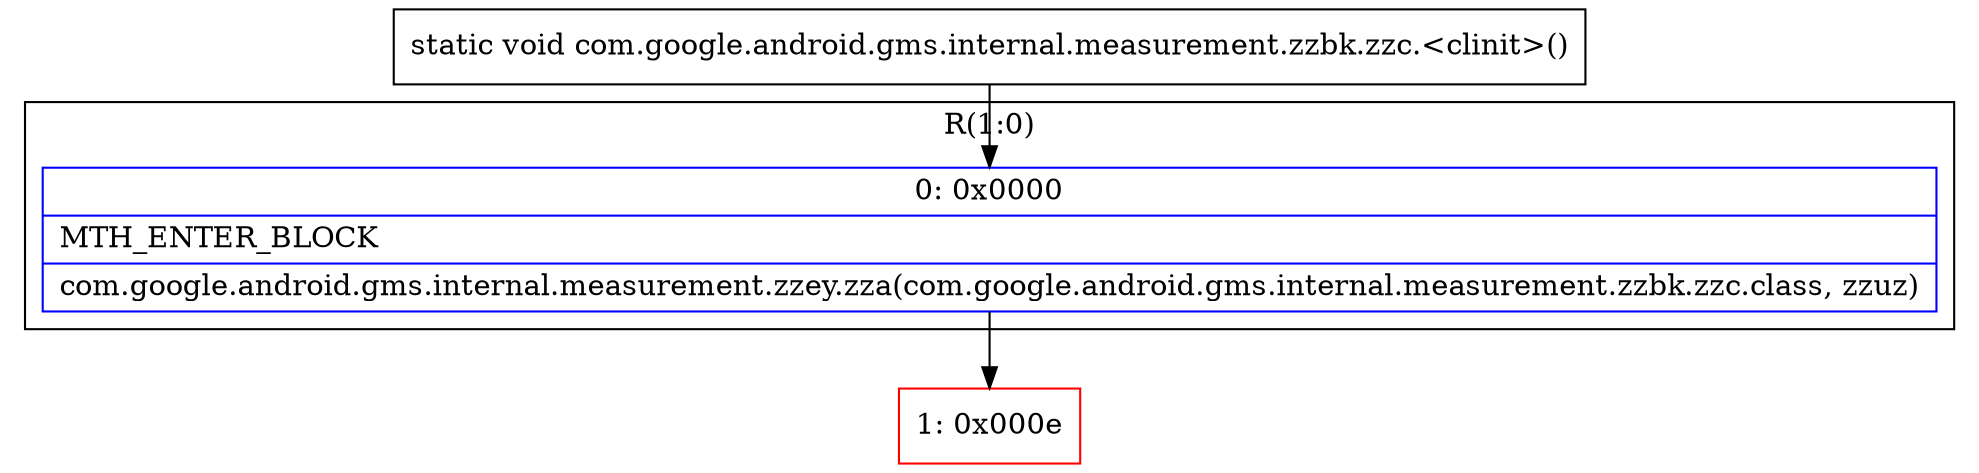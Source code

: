 digraph "CFG forcom.google.android.gms.internal.measurement.zzbk.zzc.\<clinit\>()V" {
subgraph cluster_Region_1363593671 {
label = "R(1:0)";
node [shape=record,color=blue];
Node_0 [shape=record,label="{0\:\ 0x0000|MTH_ENTER_BLOCK\l|com.google.android.gms.internal.measurement.zzey.zza(com.google.android.gms.internal.measurement.zzbk.zzc.class, zzuz)\l}"];
}
Node_1 [shape=record,color=red,label="{1\:\ 0x000e}"];
MethodNode[shape=record,label="{static void com.google.android.gms.internal.measurement.zzbk.zzc.\<clinit\>() }"];
MethodNode -> Node_0;
Node_0 -> Node_1;
}

